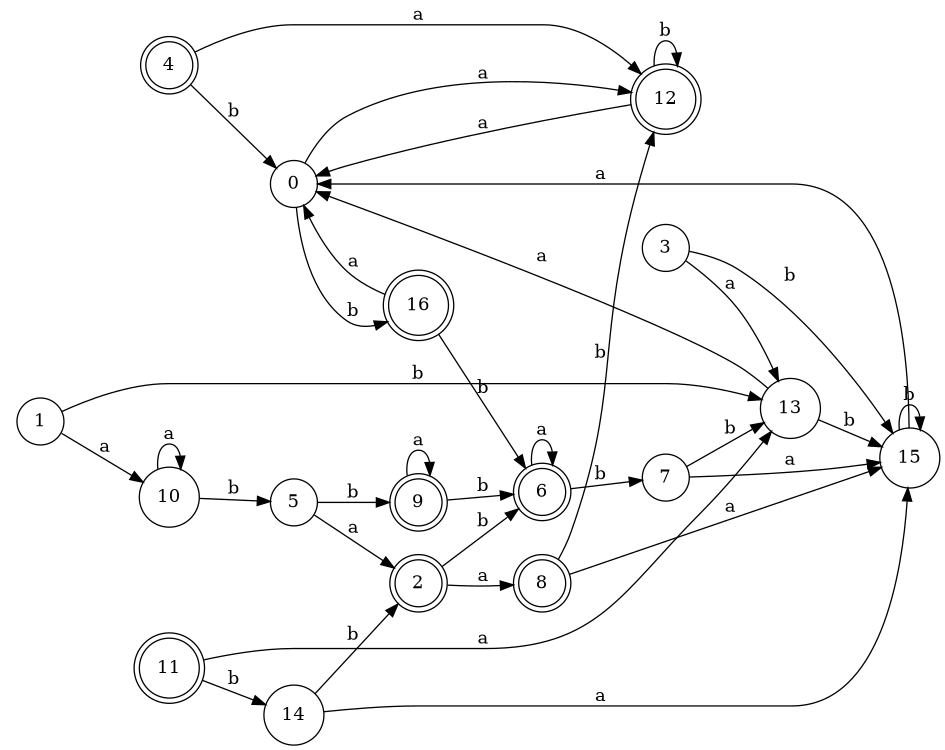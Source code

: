 digraph n14_1 {
__start0 [label="" shape="none"];

rankdir=LR;
size="8,5";

s0 [style="filled", color="black", fillcolor="white" shape="circle", label="0"];
s1 [style="filled", color="black", fillcolor="white" shape="circle", label="1"];
s2 [style="rounded,filled", color="black", fillcolor="white" shape="doublecircle", label="2"];
s3 [style="filled", color="black", fillcolor="white" shape="circle", label="3"];
s4 [style="rounded,filled", color="black", fillcolor="white" shape="doublecircle", label="4"];
s5 [style="filled", color="black", fillcolor="white" shape="circle", label="5"];
s6 [style="rounded,filled", color="black", fillcolor="white" shape="doublecircle", label="6"];
s7 [style="filled", color="black", fillcolor="white" shape="circle", label="7"];
s8 [style="rounded,filled", color="black", fillcolor="white" shape="doublecircle", label="8"];
s9 [style="rounded,filled", color="black", fillcolor="white" shape="doublecircle", label="9"];
s10 [style="filled", color="black", fillcolor="white" shape="circle", label="10"];
s11 [style="rounded,filled", color="black", fillcolor="white" shape="doublecircle", label="11"];
s12 [style="rounded,filled", color="black", fillcolor="white" shape="doublecircle", label="12"];
s13 [style="filled", color="black", fillcolor="white" shape="circle", label="13"];
s14 [style="filled", color="black", fillcolor="white" shape="circle", label="14"];
s15 [style="filled", color="black", fillcolor="white" shape="circle", label="15"];
s16 [style="rounded,filled", color="black", fillcolor="white" shape="doublecircle", label="16"];
s0 -> s12 [label="a"];
s0 -> s16 [label="b"];
s1 -> s10 [label="a"];
s1 -> s13 [label="b"];
s2 -> s8 [label="a"];
s2 -> s6 [label="b"];
s3 -> s13 [label="a"];
s3 -> s15 [label="b"];
s4 -> s12 [label="a"];
s4 -> s0 [label="b"];
s5 -> s2 [label="a"];
s5 -> s9 [label="b"];
s6 -> s6 [label="a"];
s6 -> s7 [label="b"];
s7 -> s15 [label="a"];
s7 -> s13 [label="b"];
s8 -> s15 [label="a"];
s8 -> s12 [label="b"];
s9 -> s9 [label="a"];
s9 -> s6 [label="b"];
s10 -> s10 [label="a"];
s10 -> s5 [label="b"];
s11 -> s13 [label="a"];
s11 -> s14 [label="b"];
s12 -> s0 [label="a"];
s12 -> s12 [label="b"];
s13 -> s0 [label="a"];
s13 -> s15 [label="b"];
s14 -> s15 [label="a"];
s14 -> s2 [label="b"];
s15 -> s0 [label="a"];
s15 -> s15 [label="b"];
s16 -> s0 [label="a"];
s16 -> s6 [label="b"];

}